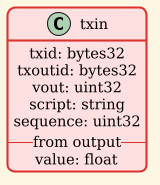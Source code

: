 @startuml txin

!theme sunlust

class txin {
    txid: bytes32
    txoutid: bytes32
    vout: uint32
    script: string
    sequence: uint32
    --from output--
    value: float
}

@enduml
